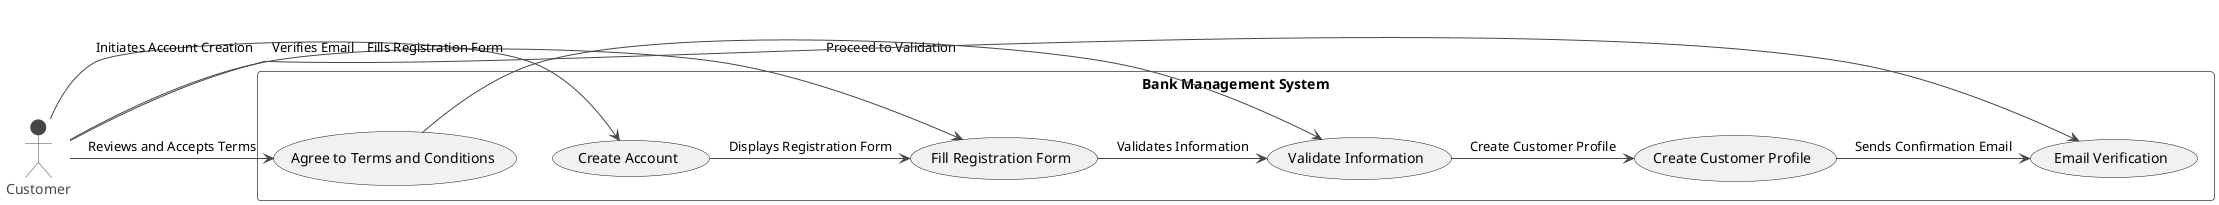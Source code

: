 @startuml
!theme vibrant
actor Customer

rectangle "Bank Management System" {
  usecase "Create Account" as UC1
  usecase "Fill Registration Form" as UC2
  usecase "Validate Information" as UC3
  usecase "Agree to Terms and Conditions" as UC4
  usecase "Email Verification" as UC5
  usecase "Create Customer Profile" as UC6
}

Customer -> UC1 : Initiates Account Creation
UC1 -> UC2 : Displays Registration Form
Customer -> UC2 : Fills Registration Form
UC2 -> UC3 : Validates Information
Customer -> UC4 : Reviews and Accepts Terms
UC4 -> UC3 : Proceed to Validation
UC3 -> UC6 : Create Customer Profile
UC6 -> UC5 : Sends Confirmation Email
Customer -> UC5 : Verifies Email

@enduml
